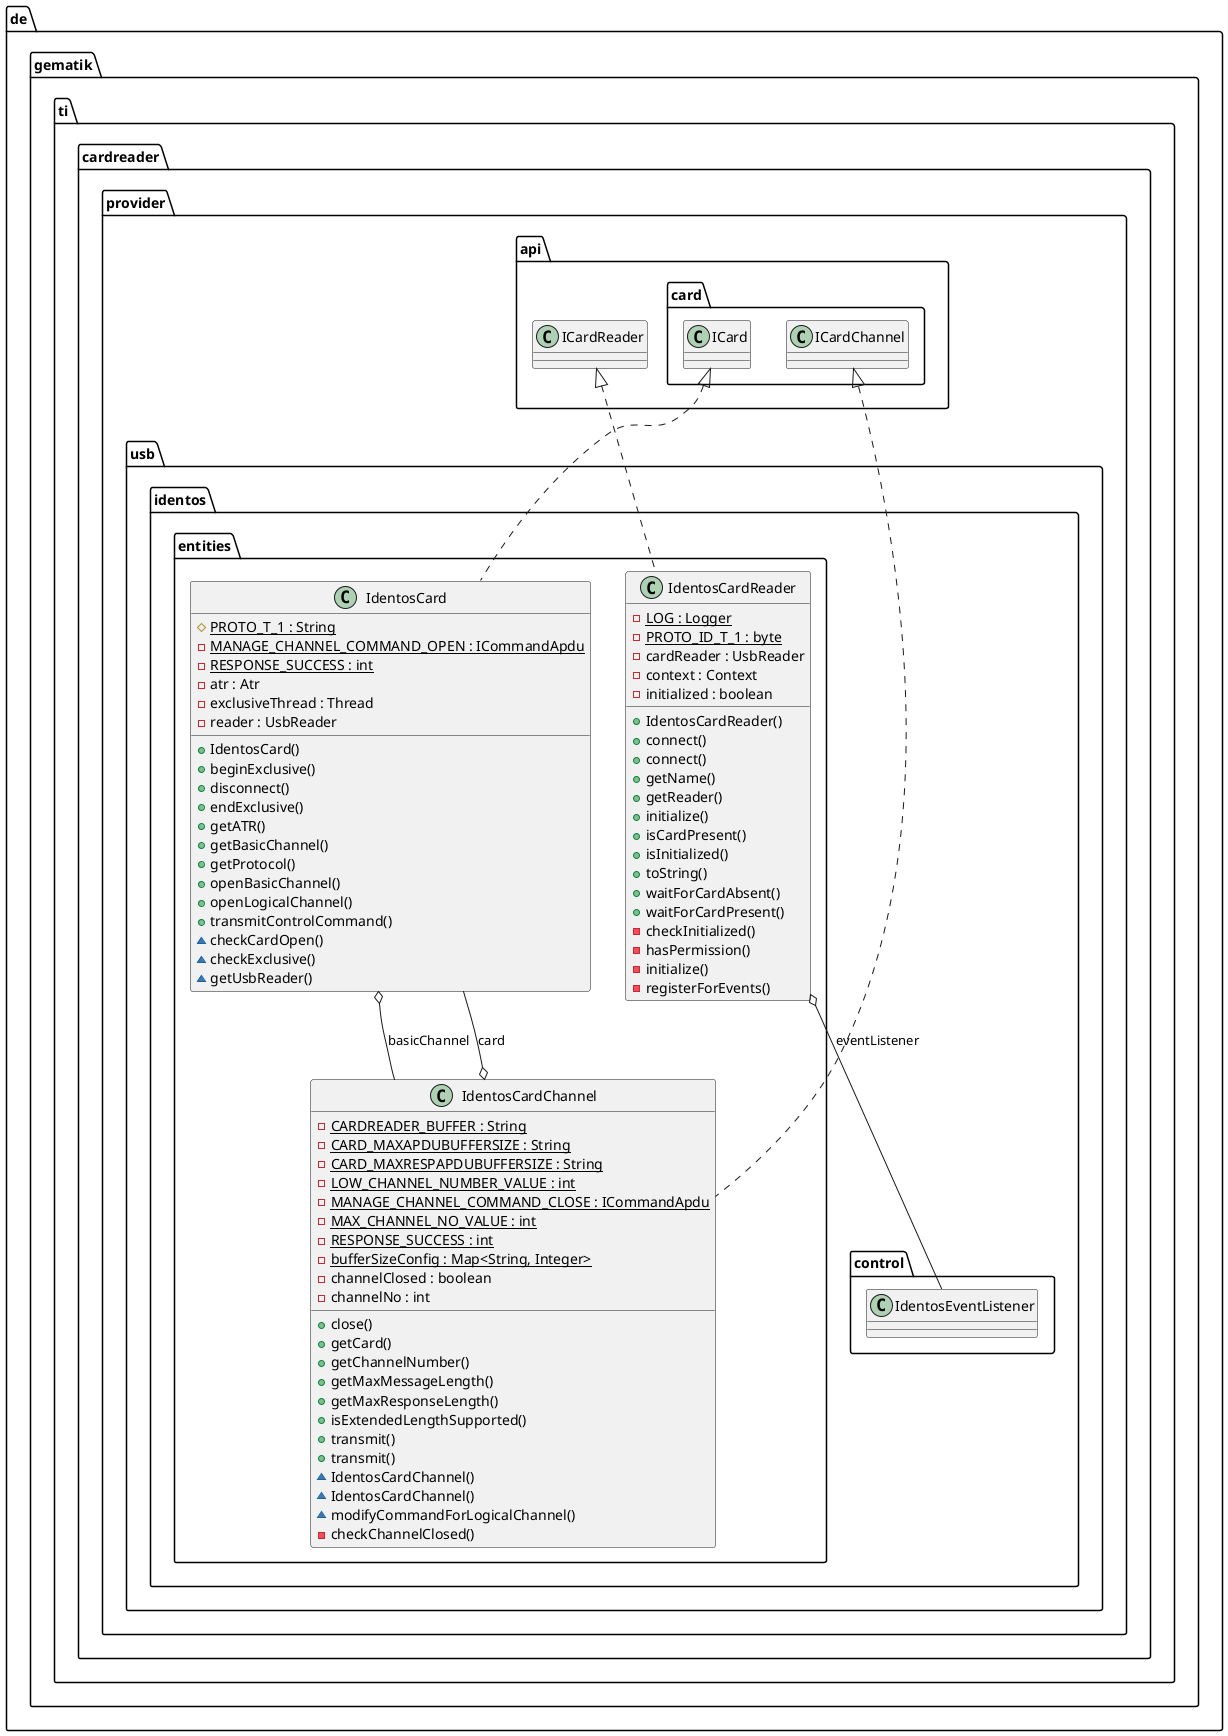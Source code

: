 @startuml



  namespace de.gematik.ti.cardreader.provider.usb.identos {
    namespace entities {
      class de.gematik.ti.cardreader.provider.usb.identos.entities.IdentosCard {
          {static} # PROTO_T_1 : String
          {static} - MANAGE_CHANNEL_COMMAND_OPEN : ICommandApdu
          {static} - RESPONSE_SUCCESS : int
          - atr : Atr
          - exclusiveThread : Thread
          - reader : UsbReader
          + IdentosCard()
          + beginExclusive()
          + disconnect()
          + endExclusive()
          + getATR()
          + getBasicChannel()
          + getProtocol()
          + openBasicChannel()
          + openLogicalChannel()
          + transmitControlCommand()
          ~ checkCardOpen()
          ~ checkExclusive()
          ~ getUsbReader()
      }
    }
  }
  

  namespace de.gematik.ti.cardreader.provider.usb.identos {
    namespace entities {
      class de.gematik.ti.cardreader.provider.usb.identos.entities.IdentosCardChannel {
          {static} - CARDREADER_BUFFER : String
          {static} - CARD_MAXAPDUBUFFERSIZE : String
          {static} - CARD_MAXRESPAPDUBUFFERSIZE : String
          {static} - LOW_CHANNEL_NUMBER_VALUE : int
          {static} - MANAGE_CHANNEL_COMMAND_CLOSE : ICommandApdu
          {static} - MAX_CHANNEL_NO_VALUE : int
          {static} - RESPONSE_SUCCESS : int
          {static} - bufferSizeConfig : Map<String, Integer>
          - channelClosed : boolean
          - channelNo : int
          + close()
          + getCard()
          + getChannelNumber()
          + getMaxMessageLength()
          + getMaxResponseLength()
          + isExtendedLengthSupported()
          + transmit()
          + transmit()
          ~ IdentosCardChannel()
          ~ IdentosCardChannel()
          ~ modifyCommandForLogicalChannel()
          - checkChannelClosed()
      }
    }
  }
  

  namespace de.gematik.ti.cardreader.provider.usb.identos {
    namespace entities {
      class de.gematik.ti.cardreader.provider.usb.identos.entities.IdentosCardReader {
          {static} - LOG : Logger
          {static} - PROTO_ID_T_1 : byte
          - cardReader : UsbReader
          - context : Context
          - initialized : boolean
          + IdentosCardReader()
          + connect()
          + connect()
          + getName()
          + getReader()
          + initialize()
          + isCardPresent()
          + isInitialized()
          + toString()
          + waitForCardAbsent()
          + waitForCardPresent()
          - checkInitialized()
          - hasPermission()
          - initialize()
          - registerForEvents()
      }
    }
  }
  

  de.gematik.ti.cardreader.provider.usb.identos.entities.IdentosCard .up.|> de.gematik.ti.cardreader.provider.api.card.ICard
  de.gematik.ti.cardreader.provider.usb.identos.entities.IdentosCard o-- de.gematik.ti.cardreader.provider.usb.identos.entities.IdentosCardChannel : basicChannel
  de.gematik.ti.cardreader.provider.usb.identos.entities.IdentosCardChannel .up.|> de.gematik.ti.cardreader.provider.api.card.ICardChannel
  de.gematik.ti.cardreader.provider.usb.identos.entities.IdentosCardChannel o-- de.gematik.ti.cardreader.provider.usb.identos.entities.IdentosCard : card
  de.gematik.ti.cardreader.provider.usb.identos.entities.IdentosCardReader .up.|> de.gematik.ti.cardreader.provider.api.ICardReader
  de.gematik.ti.cardreader.provider.usb.identos.entities.IdentosCardReader o-- de.gematik.ti.cardreader.provider.usb.identos.control.IdentosEventListener : eventListener









@enduml
